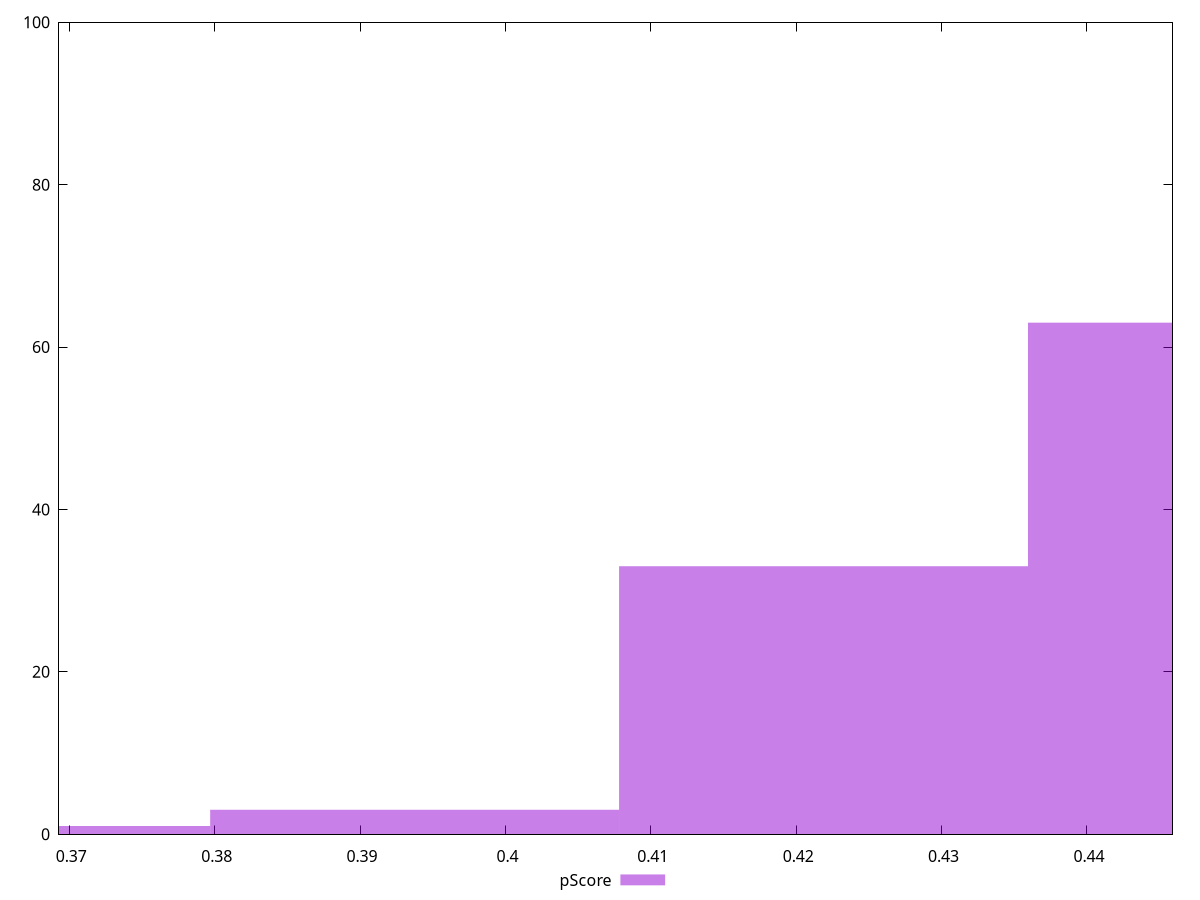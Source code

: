 reset

$pScore <<EOF
0.39375458987982337 3
0.4218799177283822 33
0.450005245576941 63
0.36562926203126456 1
EOF

set key outside below
set boxwidth 0.028125327848558812
set xrange [0.36929411764705883:0.44588235294117645]
set yrange [0:100]
set trange [0:100]
set style fill transparent solid 0.5 noborder
set terminal svg size 640, 490 enhanced background rgb 'white'
set output "report_00015_2021-02-09T16-11-33.973Z/uses-rel-preload/samples/pages+cached+noadtech+nomedia+nocss/pScore/histogram.svg"

plot $pScore title "pScore" with boxes

reset
